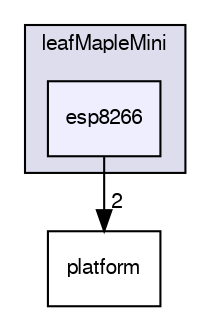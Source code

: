 digraph "/var/lib/jenkins/workspace/kaa_stable/client/client-multi/client-c/src/kaa/platform-impl/stm32/leafMapleMini/esp8266" {
  bgcolor=transparent;
  compound=true
  node [ fontsize="10", fontname="FreeSans"];
  edge [ labelfontsize="10", labelfontname="FreeSans"];
  subgraph clusterdir_48b936f6bd7648c40a48c5d065821250 {
    graph [ bgcolor="#ddddee", pencolor="black", label="leafMapleMini" fontname="FreeSans", fontsize="10", URL="dir_48b936f6bd7648c40a48c5d065821250.html"]
  dir_80f3b67ff834a1708fd7f404f995bf46 [shape=box, label="esp8266", style="filled", fillcolor="#eeeeff", pencolor="black", URL="dir_80f3b67ff834a1708fd7f404f995bf46.html"];
  }
  dir_e23d472d76342075ad9c73af932db45b [shape=box label="platform" URL="dir_e23d472d76342075ad9c73af932db45b.html"];
  dir_80f3b67ff834a1708fd7f404f995bf46->dir_e23d472d76342075ad9c73af932db45b [headlabel="2", labeldistance=1.5 headhref="dir_000023_000012.html"];
}
